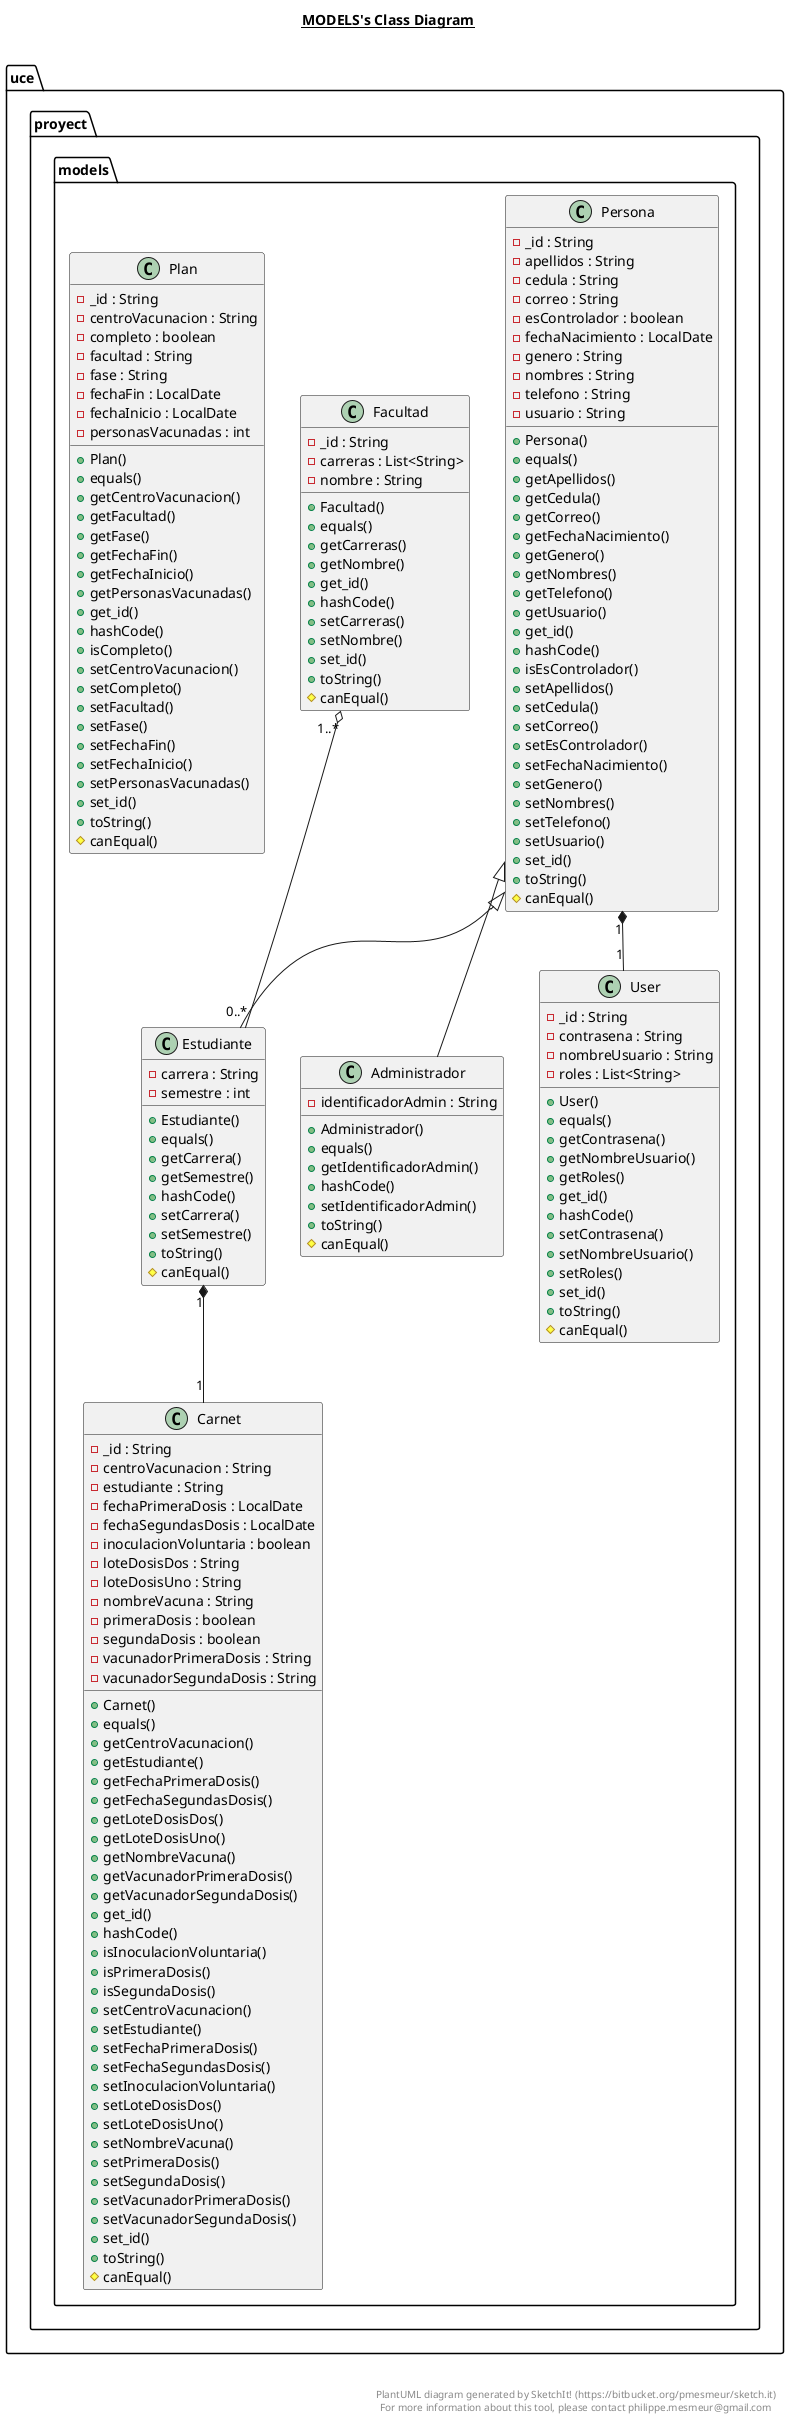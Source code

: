 @startuml

title __MODELS's Class Diagram__\n

  namespace  uce.proyect {
      namespace models {
        class uce.proyect.models.Administrador {
            - identificadorAdmin : String
            + Administrador()
            + equals()
            + getIdentificadorAdmin()
            + hashCode()
            + setIdentificadorAdmin()
            + toString()
            # canEqual()
        }
      }
  }


  namespace  uce.proyect {
      namespace models {
        class uce.proyect.models.Carnet {
            - _id : String
            - centroVacunacion : String
            - estudiante : String
            - fechaPrimeraDosis : LocalDate
            - fechaSegundasDosis : LocalDate
            - inoculacionVoluntaria : boolean
            - loteDosisDos : String
            - loteDosisUno : String
            - nombreVacuna : String
            - primeraDosis : boolean
            - segundaDosis : boolean
            - vacunadorPrimeraDosis : String
            - vacunadorSegundaDosis : String
            + Carnet()
            + equals()
            + getCentroVacunacion()
            + getEstudiante()
            + getFechaPrimeraDosis()
            + getFechaSegundasDosis()
            + getLoteDosisDos()
            + getLoteDosisUno()
            + getNombreVacuna()
            + getVacunadorPrimeraDosis()
            + getVacunadorSegundaDosis()
            + get_id()
            + hashCode()
            + isInoculacionVoluntaria()
            + isPrimeraDosis()
            + isSegundaDosis()
            + setCentroVacunacion()
            + setEstudiante()
            + setFechaPrimeraDosis()
            + setFechaSegundasDosis()
            + setInoculacionVoluntaria()
            + setLoteDosisDos()
            + setLoteDosisUno()
            + setNombreVacuna()
            + setPrimeraDosis()
            + setSegundaDosis()
            + setVacunadorPrimeraDosis()
            + setVacunadorSegundaDosis()
            + set_id()
            + toString()
            # canEqual()
        }
    }
  }


  namespace uce.proyect {
      namespace models {
        class uce.proyect.models.Estudiante {
            - carrera : String
            - semestre : int
            + Estudiante()
            + equals()
            + getCarrera()
            + getSemestre()
            + hashCode()
            + setCarrera()
            + setSemestre()
            + toString()
            # canEqual()
        }
    }
  }


  namespace  uce.proyect {
      namespace models {
        class uce.proyect.models.Facultad {
            - _id : String
            - carreras : List<String>
            - nombre : String
            + Facultad()
            + equals()
            + getCarreras()
            + getNombre()
            + get_id()
            + hashCode()
            + setCarreras()
            + setNombre()
            + set_id()
            + toString()
            # canEqual()
        }
    }
  }


  namespace uce.proyect {
      namespace models {
        class uce.proyect.models.Persona {
            - _id : String
            - apellidos : String
            - cedula : String
            - correo : String
            - esControlador : boolean
            - fechaNacimiento : LocalDate
            - genero : String
            - nombres : String
            - telefono : String
            - usuario : String
            + Persona()
            + equals()
            + getApellidos()
            + getCedula()
            + getCorreo()
            + getFechaNacimiento()
            + getGenero()
            + getNombres()
            + getTelefono()
            + getUsuario()
            + get_id()
            + hashCode()
            + isEsControlador()
            + setApellidos()
            + setCedula()
            + setCorreo()
            + setEsControlador()
            + setFechaNacimiento()
            + setGenero()
            + setNombres()
            + setTelefono()
            + setUsuario()
            + set_id()
            + toString()
            # canEqual()
        }
    }
  }


  namespace uce.proyect {
      namespace models {
        class uce.proyect.models.Plan {
            - _id : String
            - centroVacunacion : String
            - completo : boolean
            - facultad : String
            - fase : String
            - fechaFin : LocalDate
            - fechaInicio : LocalDate
            - personasVacunadas : int
            + Plan()
            + equals()
            + getCentroVacunacion()
            + getFacultad()
            + getFase()
            + getFechaFin()
            + getFechaInicio()
            + getPersonasVacunadas()
            + get_id()
            + hashCode()
            + isCompleto()
            + setCentroVacunacion()
            + setCompleto()
            + setFacultad()
            + setFase()
            + setFechaFin()
            + setFechaInicio()
            + setPersonasVacunadas()
            + set_id()
            + toString()
            # canEqual()
        }
    }
  }


  namespace uce.proyect {
      namespace models {
        class uce.proyect.models.User {
            - _id : String
            - contrasena : String
            - nombreUsuario : String
            - roles : List<String>
            + User()
            + equals()
            + getContrasena()
            + getNombreUsuario()
            + getRoles()
            + get_id()
            + hashCode()
            + setContrasena()
            + setNombreUsuario()
            + setRoles()
            + set_id()
            + toString()
            # canEqual()
        }
    }
  }



  uce.proyect.models.Estudiante -up-|> uce.proyect.models.Persona
  uce.proyect.models.Administrador -up-|> uce.proyect.models.Persona
  uce.proyect.models.Persona "1" *-- "1" uce.proyect.models.User
  uce.proyect.models.Facultad "1..*" o-- "0..*" uce.proyect.models.Estudiante
  uce.proyect.models.Estudiante "1" *-- "1" uce.proyect.models.Carnet

right footer


PlantUML diagram generated by SketchIt! (https://bitbucket.org/pmesmeur/sketch.it)
For more information about this tool, please contact philippe.mesmeur@gmail.com
endfooter

@enduml
